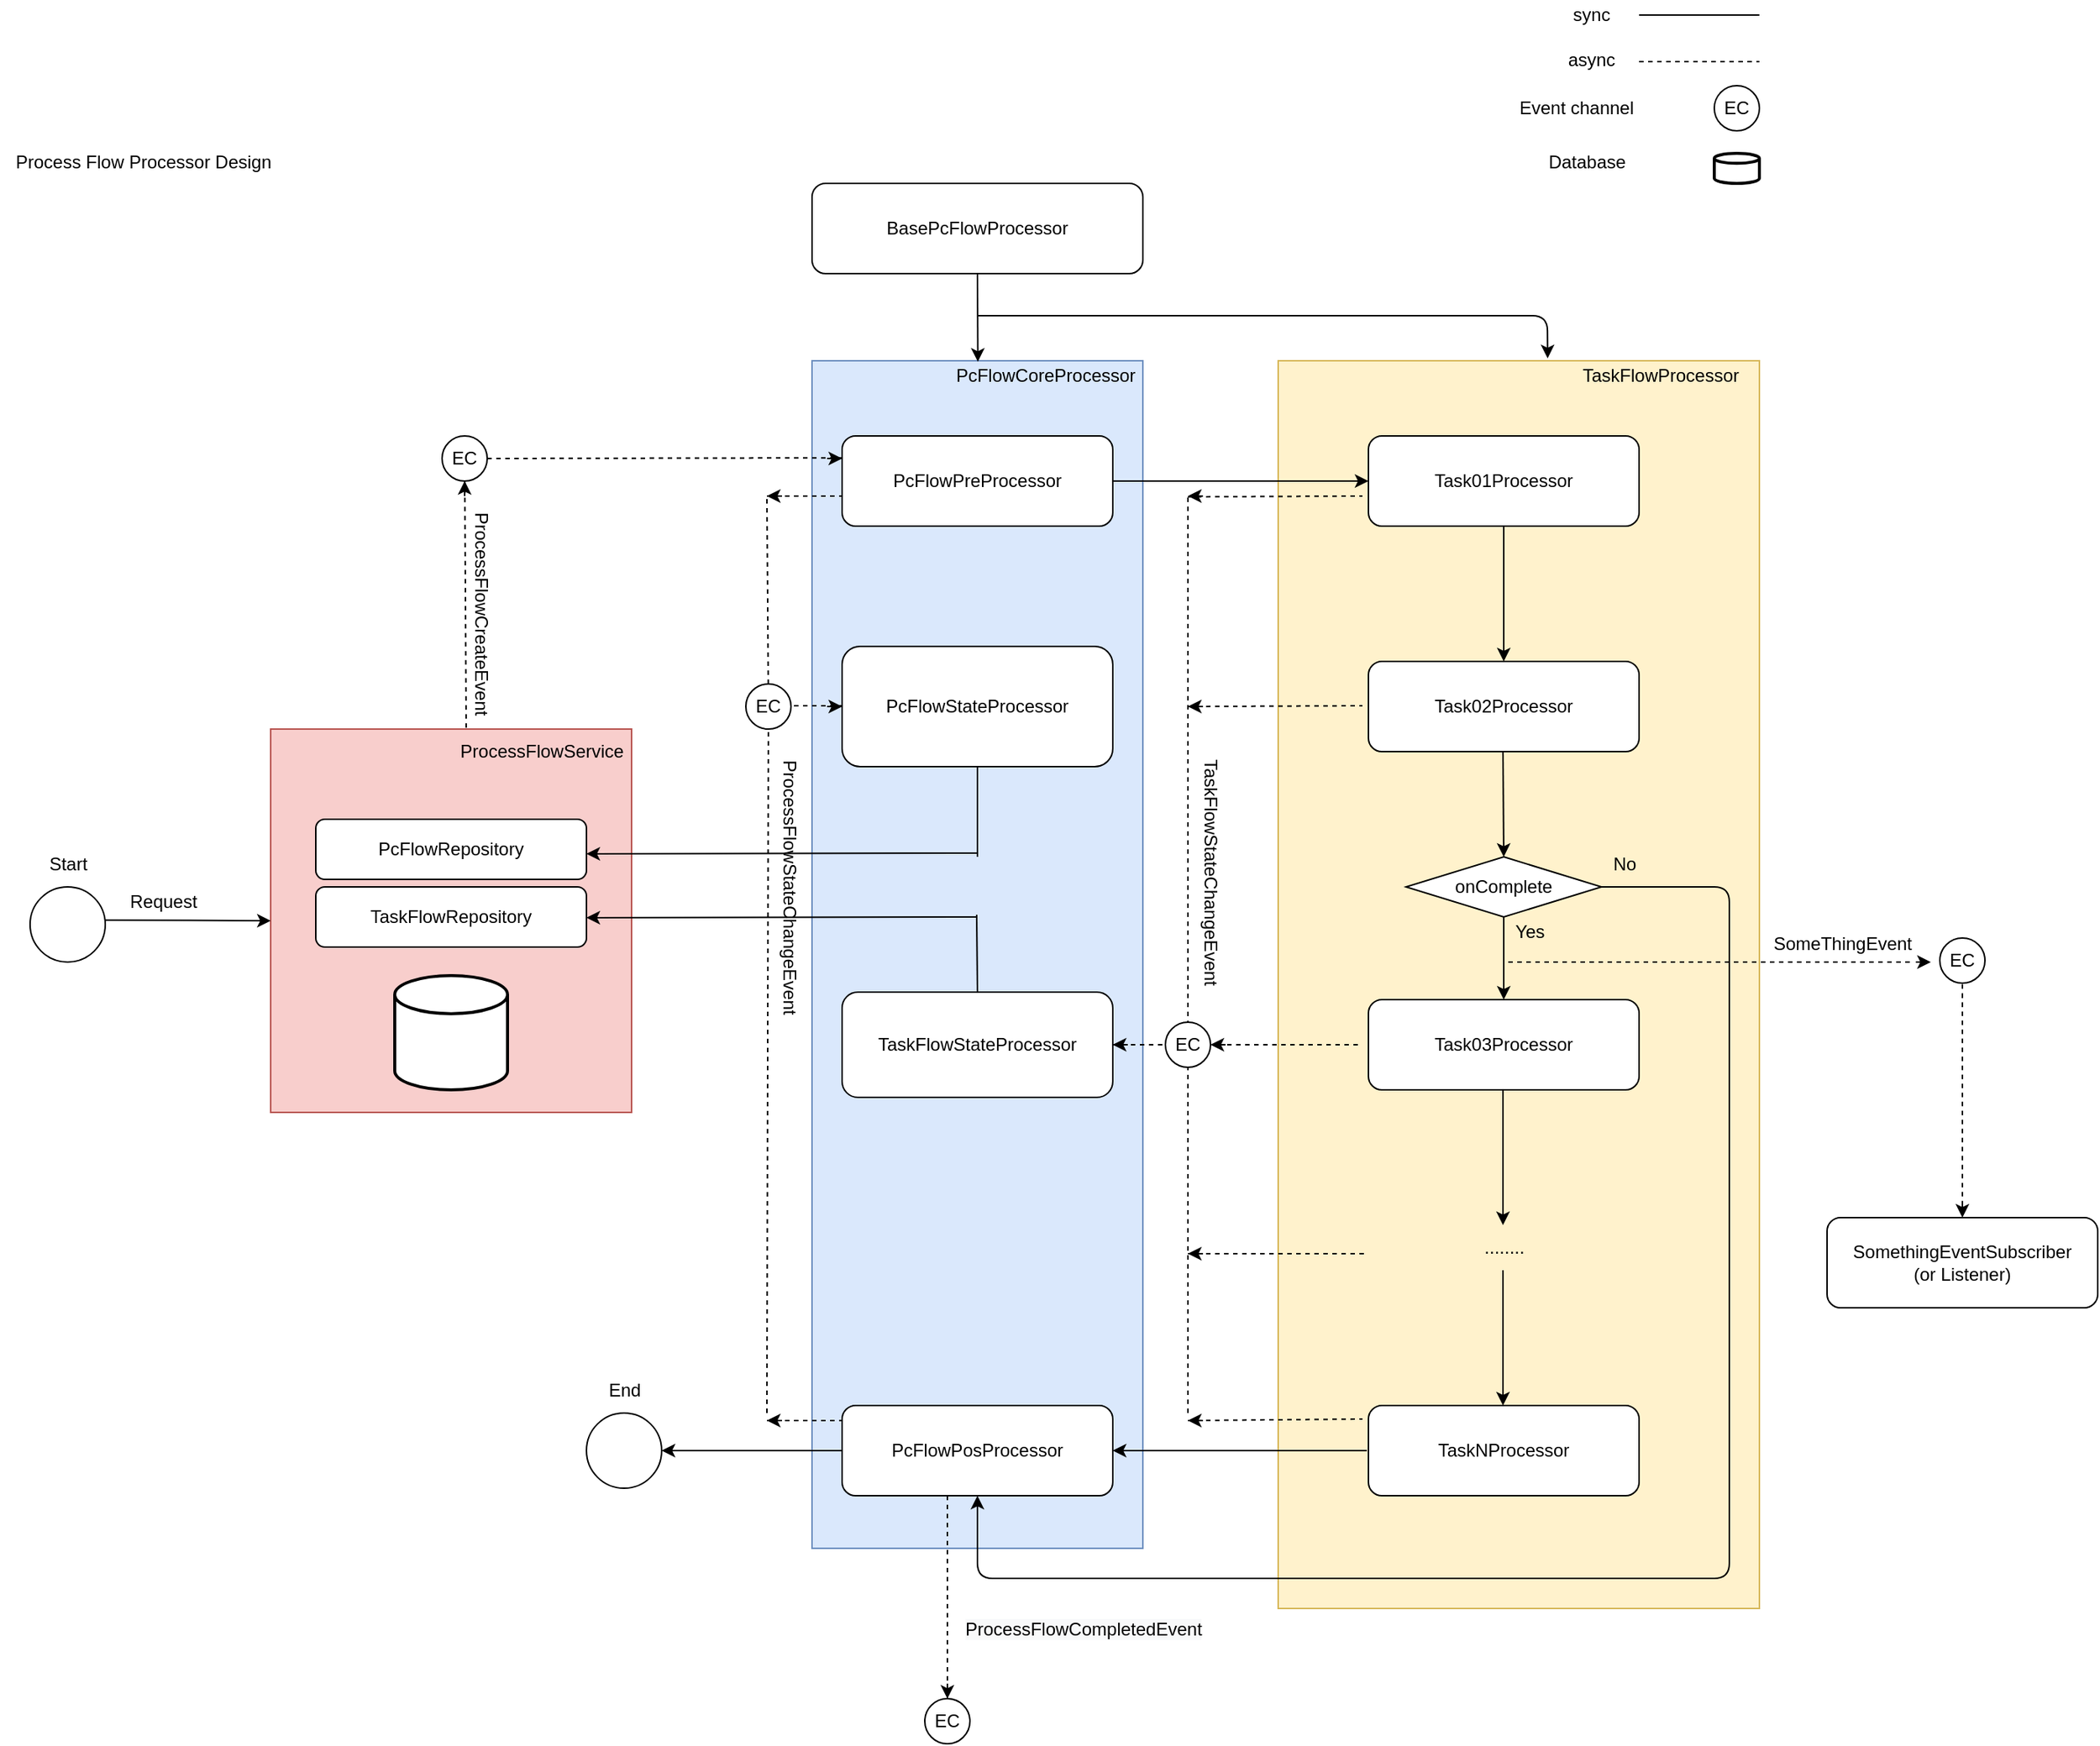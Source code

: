 <mxfile version="13.7.5" type="github">
  <diagram id="C5RBs43oDa-KdzZeNtuy" name="Page-1">
    <mxGraphModel dx="2348" dy="1007" grid="1" gridSize="10" guides="1" tooltips="1" connect="1" arrows="1" fold="1" page="1" pageScale="1" pageWidth="827" pageHeight="1169" math="0" shadow="0">
      <root>
        <mxCell id="WIyWlLk6GJQsqaUBKTNV-0" />
        <mxCell id="WIyWlLk6GJQsqaUBKTNV-1" parent="WIyWlLk6GJQsqaUBKTNV-0" />
        <mxCell id="OThH-fJzGORxEDhMGL2U-115" value="" style="rounded=0;whiteSpace=wrap;html=1;fillColor=#f8cecc;strokeColor=#b85450;" vertex="1" parent="WIyWlLk6GJQsqaUBKTNV-1">
          <mxGeometry x="-450" y="515" width="240" height="255" as="geometry" />
        </mxCell>
        <mxCell id="OThH-fJzGORxEDhMGL2U-93" value="" style="rounded=0;whiteSpace=wrap;html=1;fillColor=#dae8fc;strokeColor=#6c8ebf;" vertex="1" parent="WIyWlLk6GJQsqaUBKTNV-1">
          <mxGeometry x="-90" y="270" width="220" height="790" as="geometry" />
        </mxCell>
        <mxCell id="OThH-fJzGORxEDhMGL2U-91" value="" style="rounded=0;whiteSpace=wrap;html=1;fillColor=#fff2cc;strokeColor=#d6b656;" vertex="1" parent="WIyWlLk6GJQsqaUBKTNV-1">
          <mxGeometry x="220" y="270" width="320" height="830" as="geometry" />
        </mxCell>
        <mxCell id="OThH-fJzGORxEDhMGL2U-29" value="" style="endArrow=none;dashed=1;html=1;" edge="1" parent="WIyWlLk6GJQsqaUBKTNV-1">
          <mxGeometry width="50" height="50" relative="1" as="geometry">
            <mxPoint x="160" y="970" as="sourcePoint" />
            <mxPoint x="160" y="360" as="targetPoint" />
          </mxGeometry>
        </mxCell>
        <mxCell id="OThH-fJzGORxEDhMGL2U-76" value="EC" style="ellipse;whiteSpace=wrap;html=1;aspect=fixed;" vertex="1" parent="WIyWlLk6GJQsqaUBKTNV-1">
          <mxGeometry x="145" y="710" width="30" height="30" as="geometry" />
        </mxCell>
        <mxCell id="OThH-fJzGORxEDhMGL2U-0" value="PcFlowPreProcessor" style="rounded=1;whiteSpace=wrap;html=1;" vertex="1" parent="WIyWlLk6GJQsqaUBKTNV-1">
          <mxGeometry x="-70" y="320" width="180" height="60" as="geometry" />
        </mxCell>
        <mxCell id="OThH-fJzGORxEDhMGL2U-1" value="Task01Processor" style="rounded=1;whiteSpace=wrap;html=1;" vertex="1" parent="WIyWlLk6GJQsqaUBKTNV-1">
          <mxGeometry x="280" y="320" width="180" height="60" as="geometry" />
        </mxCell>
        <mxCell id="OThH-fJzGORxEDhMGL2U-2" value="Task02Processor" style="rounded=1;whiteSpace=wrap;html=1;" vertex="1" parent="WIyWlLk6GJQsqaUBKTNV-1">
          <mxGeometry x="280" y="470" width="180" height="60" as="geometry" />
        </mxCell>
        <mxCell id="OThH-fJzGORxEDhMGL2U-3" value="Task03Processor" style="rounded=1;whiteSpace=wrap;html=1;" vertex="1" parent="WIyWlLk6GJQsqaUBKTNV-1">
          <mxGeometry x="280" y="695" width="180" height="60" as="geometry" />
        </mxCell>
        <mxCell id="OThH-fJzGORxEDhMGL2U-4" value="TaskNProcessor" style="rounded=1;whiteSpace=wrap;html=1;" vertex="1" parent="WIyWlLk6GJQsqaUBKTNV-1">
          <mxGeometry x="280" y="965" width="180" height="60" as="geometry" />
        </mxCell>
        <mxCell id="OThH-fJzGORxEDhMGL2U-5" value="" style="endArrow=classic;html=1;exitX=1;exitY=0.5;exitDx=0;exitDy=0;" edge="1" parent="WIyWlLk6GJQsqaUBKTNV-1" source="OThH-fJzGORxEDhMGL2U-0" target="OThH-fJzGORxEDhMGL2U-1">
          <mxGeometry width="50" height="50" relative="1" as="geometry">
            <mxPoint x="200" y="350" as="sourcePoint" />
            <mxPoint x="250" y="300" as="targetPoint" />
          </mxGeometry>
        </mxCell>
        <mxCell id="OThH-fJzGORxEDhMGL2U-6" value="" style="endArrow=classic;html=1;exitX=0.5;exitY=1;exitDx=0;exitDy=0;" edge="1" parent="WIyWlLk6GJQsqaUBKTNV-1" source="OThH-fJzGORxEDhMGL2U-1" target="OThH-fJzGORxEDhMGL2U-2">
          <mxGeometry width="50" height="50" relative="1" as="geometry">
            <mxPoint x="390" y="560" as="sourcePoint" />
            <mxPoint x="440" y="510" as="targetPoint" />
          </mxGeometry>
        </mxCell>
        <mxCell id="OThH-fJzGORxEDhMGL2U-7" value="" style="endArrow=classic;html=1;exitX=0.5;exitY=1;exitDx=0;exitDy=0;entryX=0.5;entryY=0;entryDx=0;entryDy=0;" edge="1" parent="WIyWlLk6GJQsqaUBKTNV-1" target="OThH-fJzGORxEDhMGL2U-54">
          <mxGeometry width="50" height="50" relative="1" as="geometry">
            <mxPoint x="369.5" y="530" as="sourcePoint" />
            <mxPoint x="370" y="560" as="targetPoint" />
          </mxGeometry>
        </mxCell>
        <mxCell id="OThH-fJzGORxEDhMGL2U-8" value="" style="endArrow=classic;html=1;exitX=0.5;exitY=1;exitDx=0;exitDy=0;" edge="1" parent="WIyWlLk6GJQsqaUBKTNV-1">
          <mxGeometry width="50" height="50" relative="1" as="geometry">
            <mxPoint x="369.5" y="755" as="sourcePoint" />
            <mxPoint x="369.5" y="845" as="targetPoint" />
          </mxGeometry>
        </mxCell>
        <mxCell id="OThH-fJzGORxEDhMGL2U-9" value="........" style="text;html=1;align=center;verticalAlign=middle;resizable=0;points=[];autosize=1;" vertex="1" parent="WIyWlLk6GJQsqaUBKTNV-1">
          <mxGeometry x="350" y="850" width="40" height="20" as="geometry" />
        </mxCell>
        <mxCell id="OThH-fJzGORxEDhMGL2U-10" value="" style="endArrow=classic;html=1;exitX=0.5;exitY=1;exitDx=0;exitDy=0;" edge="1" parent="WIyWlLk6GJQsqaUBKTNV-1">
          <mxGeometry width="50" height="50" relative="1" as="geometry">
            <mxPoint x="369.5" y="875" as="sourcePoint" />
            <mxPoint x="369.5" y="965" as="targetPoint" />
          </mxGeometry>
        </mxCell>
        <mxCell id="OThH-fJzGORxEDhMGL2U-11" value="PcFlowPosProcessor" style="rounded=1;whiteSpace=wrap;html=1;" vertex="1" parent="WIyWlLk6GJQsqaUBKTNV-1">
          <mxGeometry x="-70" y="965" width="180" height="60" as="geometry" />
        </mxCell>
        <mxCell id="OThH-fJzGORxEDhMGL2U-12" value="" style="endArrow=classic;html=1;exitX=0.5;exitY=1;exitDx=0;exitDy=0;entryX=1;entryY=0.5;entryDx=0;entryDy=0;" edge="1" parent="WIyWlLk6GJQsqaUBKTNV-1" target="OThH-fJzGORxEDhMGL2U-11">
          <mxGeometry width="50" height="50" relative="1" as="geometry">
            <mxPoint x="279" y="995" as="sourcePoint" />
            <mxPoint x="279" y="1085" as="targetPoint" />
          </mxGeometry>
        </mxCell>
        <mxCell id="OThH-fJzGORxEDhMGL2U-13" value="" style="ellipse;whiteSpace=wrap;html=1;aspect=fixed;" vertex="1" parent="WIyWlLk6GJQsqaUBKTNV-1">
          <mxGeometry x="-610" y="620" width="50" height="50" as="geometry" />
        </mxCell>
        <mxCell id="OThH-fJzGORxEDhMGL2U-14" value="" style="ellipse;whiteSpace=wrap;html=1;aspect=fixed;" vertex="1" parent="WIyWlLk6GJQsqaUBKTNV-1">
          <mxGeometry x="-240" y="970" width="50" height="50" as="geometry" />
        </mxCell>
        <mxCell id="OThH-fJzGORxEDhMGL2U-15" value="" style="endArrow=classic;html=1;entryX=0;entryY=0.5;entryDx=0;entryDy=0;" edge="1" parent="WIyWlLk6GJQsqaUBKTNV-1" target="OThH-fJzGORxEDhMGL2U-115">
          <mxGeometry width="50" height="50" relative="1" as="geometry">
            <mxPoint x="-560" y="642.08" as="sourcePoint" />
            <mxPoint x="-470" y="642.08" as="targetPoint" />
          </mxGeometry>
        </mxCell>
        <mxCell id="OThH-fJzGORxEDhMGL2U-16" value="" style="endArrow=classic;html=1;entryX=1;entryY=0.5;entryDx=0;entryDy=0;exitX=0;exitY=0.5;exitDx=0;exitDy=0;" edge="1" parent="WIyWlLk6GJQsqaUBKTNV-1" source="OThH-fJzGORxEDhMGL2U-11" target="OThH-fJzGORxEDhMGL2U-14">
          <mxGeometry width="50" height="50" relative="1" as="geometry">
            <mxPoint x="-80" y="995" as="sourcePoint" />
            <mxPoint x="-10" y="945" as="targetPoint" />
          </mxGeometry>
        </mxCell>
        <mxCell id="OThH-fJzGORxEDhMGL2U-17" value="Start" style="text;html=1;align=center;verticalAlign=middle;resizable=0;points=[];autosize=1;" vertex="1" parent="WIyWlLk6GJQsqaUBKTNV-1">
          <mxGeometry x="-605" y="595" width="40" height="20" as="geometry" />
        </mxCell>
        <mxCell id="OThH-fJzGORxEDhMGL2U-18" value="End" style="text;html=1;align=center;verticalAlign=middle;resizable=0;points=[];autosize=1;" vertex="1" parent="WIyWlLk6GJQsqaUBKTNV-1">
          <mxGeometry x="-235" y="945" width="40" height="20" as="geometry" />
        </mxCell>
        <mxCell id="OThH-fJzGORxEDhMGL2U-19" value="PcFlowStateProcessor" style="rounded=1;whiteSpace=wrap;html=1;" vertex="1" parent="WIyWlLk6GJQsqaUBKTNV-1">
          <mxGeometry x="-70" y="460" width="180" height="80" as="geometry" />
        </mxCell>
        <mxCell id="OThH-fJzGORxEDhMGL2U-20" value="TaskFlowStateProcessor" style="rounded=1;whiteSpace=wrap;html=1;" vertex="1" parent="WIyWlLk6GJQsqaUBKTNV-1">
          <mxGeometry x="-70" y="690" width="180" height="70" as="geometry" />
        </mxCell>
        <mxCell id="OThH-fJzGORxEDhMGL2U-25" value="" style="endArrow=none;dashed=1;html=1;" edge="1" parent="WIyWlLk6GJQsqaUBKTNV-1" source="OThH-fJzGORxEDhMGL2U-79">
          <mxGeometry width="50" height="50" relative="1" as="geometry">
            <mxPoint x="-120" y="970" as="sourcePoint" />
            <mxPoint x="-120" y="360" as="targetPoint" />
          </mxGeometry>
        </mxCell>
        <mxCell id="OThH-fJzGORxEDhMGL2U-26" value="" style="endArrow=none;dashed=1;html=1;" edge="1" parent="WIyWlLk6GJQsqaUBKTNV-1">
          <mxGeometry width="50" height="50" relative="1" as="geometry">
            <mxPoint x="-120" y="360" as="sourcePoint" />
            <mxPoint x="-70" y="360" as="targetPoint" />
          </mxGeometry>
        </mxCell>
        <mxCell id="OThH-fJzGORxEDhMGL2U-27" value="" style="endArrow=none;dashed=1;html=1;" edge="1" parent="WIyWlLk6GJQsqaUBKTNV-1">
          <mxGeometry width="50" height="50" relative="1" as="geometry">
            <mxPoint x="-120" y="975" as="sourcePoint" />
            <mxPoint x="-70" y="975" as="targetPoint" />
          </mxGeometry>
        </mxCell>
        <mxCell id="OThH-fJzGORxEDhMGL2U-28" value="" style="endArrow=none;dashed=1;html=1;" edge="1" parent="WIyWlLk6GJQsqaUBKTNV-1">
          <mxGeometry width="50" height="50" relative="1" as="geometry">
            <mxPoint x="-120" y="499.5" as="sourcePoint" />
            <mxPoint x="-70" y="499.5" as="targetPoint" />
          </mxGeometry>
        </mxCell>
        <mxCell id="OThH-fJzGORxEDhMGL2U-30" value="" style="endArrow=none;dashed=1;html=1;entryX=-0.022;entryY=0.15;entryDx=0;entryDy=0;entryPerimeter=0;" edge="1" parent="WIyWlLk6GJQsqaUBKTNV-1" target="OThH-fJzGORxEDhMGL2U-4">
          <mxGeometry width="50" height="50" relative="1" as="geometry">
            <mxPoint x="160" y="975" as="sourcePoint" />
            <mxPoint x="210" y="975" as="targetPoint" />
          </mxGeometry>
        </mxCell>
        <mxCell id="OThH-fJzGORxEDhMGL2U-31" value="" style="endArrow=none;dashed=1;html=1;" edge="1" parent="WIyWlLk6GJQsqaUBKTNV-1">
          <mxGeometry width="50" height="50" relative="1" as="geometry">
            <mxPoint x="180" y="725" as="sourcePoint" />
            <mxPoint x="276" y="725" as="targetPoint" />
          </mxGeometry>
        </mxCell>
        <mxCell id="OThH-fJzGORxEDhMGL2U-32" value="" style="endArrow=none;dashed=1;html=1;" edge="1" parent="WIyWlLk6GJQsqaUBKTNV-1">
          <mxGeometry width="50" height="50" relative="1" as="geometry">
            <mxPoint x="160" y="360.5" as="sourcePoint" />
            <mxPoint x="276" y="360" as="targetPoint" />
          </mxGeometry>
        </mxCell>
        <mxCell id="OThH-fJzGORxEDhMGL2U-33" value="" style="endArrow=none;dashed=1;html=1;" edge="1" parent="WIyWlLk6GJQsqaUBKTNV-1">
          <mxGeometry width="50" height="50" relative="1" as="geometry">
            <mxPoint x="160" y="500" as="sourcePoint" />
            <mxPoint x="276" y="499.5" as="targetPoint" />
          </mxGeometry>
        </mxCell>
        <mxCell id="OThH-fJzGORxEDhMGL2U-34" value="" style="endArrow=classic;html=1;entryX=1;entryY=0.5;entryDx=0;entryDy=0;" edge="1" parent="WIyWlLk6GJQsqaUBKTNV-1" target="OThH-fJzGORxEDhMGL2U-20">
          <mxGeometry width="50" height="50" relative="1" as="geometry">
            <mxPoint x="120" y="725" as="sourcePoint" />
            <mxPoint x="120" y="745" as="targetPoint" />
          </mxGeometry>
        </mxCell>
        <mxCell id="OThH-fJzGORxEDhMGL2U-35" value="" style="endArrow=classic;html=1;" edge="1" parent="WIyWlLk6GJQsqaUBKTNV-1">
          <mxGeometry width="50" height="50" relative="1" as="geometry">
            <mxPoint x="170" y="500" as="sourcePoint" />
            <mxPoint x="160" y="500" as="targetPoint" />
          </mxGeometry>
        </mxCell>
        <mxCell id="OThH-fJzGORxEDhMGL2U-36" value="" style="endArrow=classic;html=1;" edge="1" parent="WIyWlLk6GJQsqaUBKTNV-1">
          <mxGeometry width="50" height="50" relative="1" as="geometry">
            <mxPoint x="170" y="360" as="sourcePoint" />
            <mxPoint x="160" y="360" as="targetPoint" />
          </mxGeometry>
        </mxCell>
        <mxCell id="OThH-fJzGORxEDhMGL2U-38" value="" style="endArrow=classic;html=1;" edge="1" parent="WIyWlLk6GJQsqaUBKTNV-1">
          <mxGeometry width="50" height="50" relative="1" as="geometry">
            <mxPoint x="170" y="975" as="sourcePoint" />
            <mxPoint x="160" y="975" as="targetPoint" />
          </mxGeometry>
        </mxCell>
        <mxCell id="OThH-fJzGORxEDhMGL2U-39" value="" style="endArrow=classic;html=1;" edge="1" parent="WIyWlLk6GJQsqaUBKTNV-1">
          <mxGeometry width="50" height="50" relative="1" as="geometry">
            <mxPoint x="185" y="725" as="sourcePoint" />
            <mxPoint x="175" y="725" as="targetPoint" />
          </mxGeometry>
        </mxCell>
        <mxCell id="OThH-fJzGORxEDhMGL2U-40" value="" style="endArrow=classic;html=1;entryX=0;entryY=0.5;entryDx=0;entryDy=0;" edge="1" parent="WIyWlLk6GJQsqaUBKTNV-1" target="OThH-fJzGORxEDhMGL2U-19">
          <mxGeometry width="50" height="50" relative="1" as="geometry">
            <mxPoint x="-80" y="500" as="sourcePoint" />
            <mxPoint x="170" y="510" as="targetPoint" />
          </mxGeometry>
        </mxCell>
        <mxCell id="OThH-fJzGORxEDhMGL2U-41" value="" style="endArrow=classic;html=1;" edge="1" parent="WIyWlLk6GJQsqaUBKTNV-1">
          <mxGeometry width="50" height="50" relative="1" as="geometry">
            <mxPoint x="-110" y="975" as="sourcePoint" />
            <mxPoint x="-120" y="975" as="targetPoint" />
          </mxGeometry>
        </mxCell>
        <mxCell id="OThH-fJzGORxEDhMGL2U-42" value="" style="endArrow=classic;html=1;" edge="1" parent="WIyWlLk6GJQsqaUBKTNV-1">
          <mxGeometry width="50" height="50" relative="1" as="geometry">
            <mxPoint x="-110" y="360" as="sourcePoint" />
            <mxPoint x="-120" y="360" as="targetPoint" />
          </mxGeometry>
        </mxCell>
        <mxCell id="OThH-fJzGORxEDhMGL2U-43" value="" style="endArrow=none;dashed=1;html=1;exitX=1;exitY=0.5;exitDx=0;exitDy=0;" edge="1" parent="WIyWlLk6GJQsqaUBKTNV-1">
          <mxGeometry width="50" height="50" relative="1" as="geometry">
            <mxPoint x="160" y="864" as="sourcePoint" />
            <mxPoint x="280" y="864" as="targetPoint" />
          </mxGeometry>
        </mxCell>
        <mxCell id="OThH-fJzGORxEDhMGL2U-44" value="" style="endArrow=classic;html=1;" edge="1" parent="WIyWlLk6GJQsqaUBKTNV-1">
          <mxGeometry width="50" height="50" relative="1" as="geometry">
            <mxPoint x="170" y="864" as="sourcePoint" />
            <mxPoint x="160" y="864" as="targetPoint" />
          </mxGeometry>
        </mxCell>
        <mxCell id="OThH-fJzGORxEDhMGL2U-46" value="" style="endArrow=none;dashed=1;html=1;" edge="1" parent="WIyWlLk6GJQsqaUBKTNV-1">
          <mxGeometry width="50" height="50" relative="1" as="geometry">
            <mxPoint x="460" y="71" as="sourcePoint" />
            <mxPoint x="540" y="71" as="targetPoint" />
          </mxGeometry>
        </mxCell>
        <mxCell id="OThH-fJzGORxEDhMGL2U-47" value="async" style="text;html=1;align=center;verticalAlign=middle;resizable=0;points=[];autosize=1;" vertex="1" parent="WIyWlLk6GJQsqaUBKTNV-1">
          <mxGeometry x="403" y="60" width="50" height="20" as="geometry" />
        </mxCell>
        <mxCell id="OThH-fJzGORxEDhMGL2U-50" value="" style="endArrow=none;html=1;" edge="1" parent="WIyWlLk6GJQsqaUBKTNV-1">
          <mxGeometry width="50" height="50" relative="1" as="geometry">
            <mxPoint x="460" y="40" as="sourcePoint" />
            <mxPoint x="540" y="40" as="targetPoint" />
          </mxGeometry>
        </mxCell>
        <mxCell id="OThH-fJzGORxEDhMGL2U-51" value="sync" style="text;html=1;align=center;verticalAlign=middle;resizable=0;points=[];autosize=1;" vertex="1" parent="WIyWlLk6GJQsqaUBKTNV-1">
          <mxGeometry x="408" y="30" width="40" height="20" as="geometry" />
        </mxCell>
        <mxCell id="OThH-fJzGORxEDhMGL2U-54" value="onComplete" style="rhombus;whiteSpace=wrap;html=1;" vertex="1" parent="WIyWlLk6GJQsqaUBKTNV-1">
          <mxGeometry x="305" y="600" width="130" height="40" as="geometry" />
        </mxCell>
        <mxCell id="OThH-fJzGORxEDhMGL2U-56" value="" style="endArrow=classic;html=1;exitX=0.5;exitY=1;exitDx=0;exitDy=0;entryX=0.5;entryY=0;entryDx=0;entryDy=0;" edge="1" parent="WIyWlLk6GJQsqaUBKTNV-1" source="OThH-fJzGORxEDhMGL2U-54" target="OThH-fJzGORxEDhMGL2U-3">
          <mxGeometry width="50" height="50" relative="1" as="geometry">
            <mxPoint x="379.5" y="540" as="sourcePoint" />
            <mxPoint x="380" y="570" as="targetPoint" />
          </mxGeometry>
        </mxCell>
        <mxCell id="OThH-fJzGORxEDhMGL2U-57" value="Yes" style="text;html=1;align=center;verticalAlign=middle;resizable=0;points=[];autosize=1;" vertex="1" parent="WIyWlLk6GJQsqaUBKTNV-1">
          <mxGeometry x="367" y="640" width="40" height="20" as="geometry" />
        </mxCell>
        <mxCell id="OThH-fJzGORxEDhMGL2U-58" value="" style="endArrow=classic;html=1;exitX=0.5;exitY=1;exitDx=0;exitDy=0;entryX=0.5;entryY=1;entryDx=0;entryDy=0;" edge="1" parent="WIyWlLk6GJQsqaUBKTNV-1" target="OThH-fJzGORxEDhMGL2U-11">
          <mxGeometry width="50" height="50" relative="1" as="geometry">
            <mxPoint x="435" y="620" as="sourcePoint" />
            <mxPoint x="20" y="1080" as="targetPoint" />
            <Array as="points">
              <mxPoint x="520" y="620" />
              <mxPoint x="520" y="1080" />
              <mxPoint x="20" y="1080" />
            </Array>
          </mxGeometry>
        </mxCell>
        <mxCell id="OThH-fJzGORxEDhMGL2U-59" value="No" style="text;html=1;align=center;verticalAlign=middle;resizable=0;points=[];autosize=1;" vertex="1" parent="WIyWlLk6GJQsqaUBKTNV-1">
          <mxGeometry x="435" y="595" width="30" height="20" as="geometry" />
        </mxCell>
        <mxCell id="OThH-fJzGORxEDhMGL2U-60" value="TaskFlowStateChangeEvent" style="text;html=1;align=center;verticalAlign=middle;resizable=0;points=[];autosize=1;rotation=90;" vertex="1" parent="WIyWlLk6GJQsqaUBKTNV-1">
          <mxGeometry x="90" y="600" width="170" height="20" as="geometry" />
        </mxCell>
        <mxCell id="OThH-fJzGORxEDhMGL2U-61" value="ProcessFlowStateChangeEvent" style="text;html=1;align=center;verticalAlign=middle;resizable=0;points=[];autosize=1;rotation=90;" vertex="1" parent="WIyWlLk6GJQsqaUBKTNV-1">
          <mxGeometry x="-195" y="610" width="180" height="20" as="geometry" />
        </mxCell>
        <mxCell id="OThH-fJzGORxEDhMGL2U-62" value="" style="endArrow=none;dashed=1;html=1;" edge="1" parent="WIyWlLk6GJQsqaUBKTNV-1">
          <mxGeometry width="50" height="50" relative="1" as="geometry">
            <mxPoint x="640" y="670" as="sourcePoint" />
            <mxPoint x="370" y="670" as="targetPoint" />
          </mxGeometry>
        </mxCell>
        <mxCell id="OThH-fJzGORxEDhMGL2U-64" value="" style="endArrow=classic;html=1;" edge="1" parent="WIyWlLk6GJQsqaUBKTNV-1">
          <mxGeometry width="50" height="50" relative="1" as="geometry">
            <mxPoint x="644" y="670" as="sourcePoint" />
            <mxPoint x="654" y="670" as="targetPoint" />
          </mxGeometry>
        </mxCell>
        <mxCell id="OThH-fJzGORxEDhMGL2U-66" value="SomethingEventSubscriber&lt;br&gt;(or Listener)" style="rounded=1;whiteSpace=wrap;html=1;" vertex="1" parent="WIyWlLk6GJQsqaUBKTNV-1">
          <mxGeometry x="585" y="840" width="180" height="60" as="geometry" />
        </mxCell>
        <mxCell id="OThH-fJzGORxEDhMGL2U-67" value="" style="endArrow=none;dashed=1;html=1;entryX=0.5;entryY=0;entryDx=0;entryDy=0;" edge="1" parent="WIyWlLk6GJQsqaUBKTNV-1" target="OThH-fJzGORxEDhMGL2U-66">
          <mxGeometry width="50" height="50" relative="1" as="geometry">
            <mxPoint x="675" y="700" as="sourcePoint" />
            <mxPoint x="685" y="830" as="targetPoint" />
            <Array as="points">
              <mxPoint x="675" y="680" />
              <mxPoint x="675" y="690" />
            </Array>
          </mxGeometry>
        </mxCell>
        <mxCell id="OThH-fJzGORxEDhMGL2U-68" value="SomeThingEvent" style="text;html=1;align=center;verticalAlign=middle;resizable=0;points=[];autosize=1;" vertex="1" parent="WIyWlLk6GJQsqaUBKTNV-1">
          <mxGeometry x="540" y="648" width="110" height="20" as="geometry" />
        </mxCell>
        <mxCell id="OThH-fJzGORxEDhMGL2U-71" value="" style="endArrow=none;dashed=1;html=1;exitX=1;exitY=0.5;exitDx=0;exitDy=0;" edge="1" parent="WIyWlLk6GJQsqaUBKTNV-1">
          <mxGeometry width="50" height="50" relative="1" as="geometry">
            <mxPoint y="1025" as="sourcePoint" />
            <mxPoint y="1160" as="targetPoint" />
          </mxGeometry>
        </mxCell>
        <mxCell id="OThH-fJzGORxEDhMGL2U-75" value="" style="endArrow=classic;html=1;entryX=0.419;entryY=0.017;entryDx=0;entryDy=0;entryPerimeter=0;" edge="1" parent="WIyWlLk6GJQsqaUBKTNV-1">
          <mxGeometry width="50" height="50" relative="1" as="geometry">
            <mxPoint y="1150" as="sourcePoint" />
            <mxPoint x="0.015" y="1160.02" as="targetPoint" />
          </mxGeometry>
        </mxCell>
        <mxCell id="OThH-fJzGORxEDhMGL2U-77" value="" style="endArrow=none;dashed=1;html=1;exitX=1;exitY=0.5;exitDx=0;exitDy=0;" edge="1" parent="WIyWlLk6GJQsqaUBKTNV-1" source="OThH-fJzGORxEDhMGL2U-20" target="OThH-fJzGORxEDhMGL2U-76">
          <mxGeometry width="50" height="50" relative="1" as="geometry">
            <mxPoint x="110" y="725" as="sourcePoint" />
            <mxPoint x="276" y="725" as="targetPoint" />
          </mxGeometry>
        </mxCell>
        <mxCell id="OThH-fJzGORxEDhMGL2U-79" value="EC" style="ellipse;whiteSpace=wrap;html=1;aspect=fixed;" vertex="1" parent="WIyWlLk6GJQsqaUBKTNV-1">
          <mxGeometry x="-134" y="485" width="30" height="30" as="geometry" />
        </mxCell>
        <mxCell id="OThH-fJzGORxEDhMGL2U-81" value="" style="endArrow=none;dashed=1;html=1;" edge="1" parent="WIyWlLk6GJQsqaUBKTNV-1" target="OThH-fJzGORxEDhMGL2U-79">
          <mxGeometry width="50" height="50" relative="1" as="geometry">
            <mxPoint x="-120" y="970" as="sourcePoint" />
            <mxPoint x="-120" y="360" as="targetPoint" />
          </mxGeometry>
        </mxCell>
        <mxCell id="OThH-fJzGORxEDhMGL2U-82" value="EC" style="ellipse;whiteSpace=wrap;html=1;aspect=fixed;" vertex="1" parent="WIyWlLk6GJQsqaUBKTNV-1">
          <mxGeometry x="510" y="87" width="30" height="30" as="geometry" />
        </mxCell>
        <mxCell id="OThH-fJzGORxEDhMGL2U-83" value="Event channel" style="text;html=1;align=center;verticalAlign=middle;resizable=0;points=[];autosize=1;" vertex="1" parent="WIyWlLk6GJQsqaUBKTNV-1">
          <mxGeometry x="373" y="92" width="90" height="20" as="geometry" />
        </mxCell>
        <mxCell id="OThH-fJzGORxEDhMGL2U-84" value="EC" style="ellipse;whiteSpace=wrap;html=1;aspect=fixed;" vertex="1" parent="WIyWlLk6GJQsqaUBKTNV-1">
          <mxGeometry x="660" y="654" width="30" height="30" as="geometry" />
        </mxCell>
        <mxCell id="OThH-fJzGORxEDhMGL2U-87" value="" style="endArrow=classic;html=1;entryX=0.5;entryY=0;entryDx=0;entryDy=0;" edge="1" parent="WIyWlLk6GJQsqaUBKTNV-1" target="OThH-fJzGORxEDhMGL2U-66">
          <mxGeometry width="50" height="50" relative="1" as="geometry">
            <mxPoint x="675" y="830" as="sourcePoint" />
            <mxPoint x="394.5" y="855" as="targetPoint" />
          </mxGeometry>
        </mxCell>
        <mxCell id="OThH-fJzGORxEDhMGL2U-88" value="EC" style="ellipse;whiteSpace=wrap;html=1;aspect=fixed;" vertex="1" parent="WIyWlLk6GJQsqaUBKTNV-1">
          <mxGeometry x="-15" y="1160" width="30" height="30" as="geometry" />
        </mxCell>
        <mxCell id="OThH-fJzGORxEDhMGL2U-89" value="&lt;span style=&quot;color: rgb(0, 0, 0); font-family: helvetica; font-size: 12px; font-style: normal; font-weight: 400; letter-spacing: normal; text-align: center; text-indent: 0px; text-transform: none; word-spacing: 0px; background-color: rgb(248, 249, 250); display: inline; float: none;&quot;&gt;ProcessFlowCompletedEvent&lt;/span&gt;" style="text;whiteSpace=wrap;html=1;" vertex="1" parent="WIyWlLk6GJQsqaUBKTNV-1">
          <mxGeometry x="10" y="1100" width="180" height="30" as="geometry" />
        </mxCell>
        <mxCell id="OThH-fJzGORxEDhMGL2U-92" value="TaskFlowProcessor" style="text;html=1;align=center;verticalAlign=middle;resizable=0;points=[];autosize=1;" vertex="1" parent="WIyWlLk6GJQsqaUBKTNV-1">
          <mxGeometry x="414" y="270" width="120" height="20" as="geometry" />
        </mxCell>
        <mxCell id="OThH-fJzGORxEDhMGL2U-94" value="Process Flow Processor Design" style="text;html=1;align=center;verticalAlign=middle;resizable=0;points=[];autosize=1;" vertex="1" parent="WIyWlLk6GJQsqaUBKTNV-1">
          <mxGeometry x="-630" y="128" width="190" height="20" as="geometry" />
        </mxCell>
        <mxCell id="OThH-fJzGORxEDhMGL2U-95" value="PcFlowCoreProcessor" style="text;html=1;align=center;verticalAlign=middle;resizable=0;points=[];autosize=1;" vertex="1" parent="WIyWlLk6GJQsqaUBKTNV-1">
          <mxGeometry y="270" width="130" height="20" as="geometry" />
        </mxCell>
        <mxCell id="OThH-fJzGORxEDhMGL2U-96" value="" style="strokeWidth=2;html=1;shape=mxgraph.flowchart.database;whiteSpace=wrap;" vertex="1" parent="WIyWlLk6GJQsqaUBKTNV-1">
          <mxGeometry x="510" y="132" width="30" height="20" as="geometry" />
        </mxCell>
        <mxCell id="OThH-fJzGORxEDhMGL2U-97" value="Database" style="text;html=1;align=center;verticalAlign=middle;resizable=0;points=[];autosize=1;" vertex="1" parent="WIyWlLk6GJQsqaUBKTNV-1">
          <mxGeometry x="390" y="128" width="70" height="20" as="geometry" />
        </mxCell>
        <mxCell id="OThH-fJzGORxEDhMGL2U-105" value="PcFlowRepository" style="rounded=1;whiteSpace=wrap;html=1;" vertex="1" parent="WIyWlLk6GJQsqaUBKTNV-1">
          <mxGeometry x="-420" y="575" width="180" height="40" as="geometry" />
        </mxCell>
        <mxCell id="OThH-fJzGORxEDhMGL2U-106" value="TaskFlowRepository" style="rounded=1;whiteSpace=wrap;html=1;" vertex="1" parent="WIyWlLk6GJQsqaUBKTNV-1">
          <mxGeometry x="-420" y="620" width="180" height="40" as="geometry" />
        </mxCell>
        <mxCell id="OThH-fJzGORxEDhMGL2U-107" value="" style="strokeWidth=2;html=1;shape=mxgraph.flowchart.database;whiteSpace=wrap;" vertex="1" parent="WIyWlLk6GJQsqaUBKTNV-1">
          <mxGeometry x="-367.5" y="679" width="75" height="76" as="geometry" />
        </mxCell>
        <mxCell id="OThH-fJzGORxEDhMGL2U-112" value="" style="endArrow=classic;html=1;" edge="1" parent="WIyWlLk6GJQsqaUBKTNV-1">
          <mxGeometry width="50" height="50" relative="1" as="geometry">
            <mxPoint x="20" y="597.5" as="sourcePoint" />
            <mxPoint x="-240" y="598" as="targetPoint" />
          </mxGeometry>
        </mxCell>
        <mxCell id="OThH-fJzGORxEDhMGL2U-113" value="" style="endArrow=none;html=1;entryX=0.5;entryY=1;entryDx=0;entryDy=0;" edge="1" parent="WIyWlLk6GJQsqaUBKTNV-1" target="OThH-fJzGORxEDhMGL2U-19">
          <mxGeometry width="50" height="50" relative="1" as="geometry">
            <mxPoint x="20" y="600" as="sourcePoint" />
            <mxPoint x="19.5" y="539" as="targetPoint" />
          </mxGeometry>
        </mxCell>
        <mxCell id="OThH-fJzGORxEDhMGL2U-116" value="ProcessFlowService" style="text;html=1;align=center;verticalAlign=middle;resizable=0;points=[];autosize=1;" vertex="1" parent="WIyWlLk6GJQsqaUBKTNV-1">
          <mxGeometry x="-330" y="520" width="120" height="20" as="geometry" />
        </mxCell>
        <mxCell id="OThH-fJzGORxEDhMGL2U-117" value="" style="endArrow=classic;html=1;" edge="1" parent="WIyWlLk6GJQsqaUBKTNV-1">
          <mxGeometry width="50" height="50" relative="1" as="geometry">
            <mxPoint x="20" y="640" as="sourcePoint" />
            <mxPoint x="-240" y="640.5" as="targetPoint" />
          </mxGeometry>
        </mxCell>
        <mxCell id="OThH-fJzGORxEDhMGL2U-118" value="" style="endArrow=none;html=1;entryX=0.5;entryY=1;entryDx=0;entryDy=0;" edge="1" parent="WIyWlLk6GJQsqaUBKTNV-1">
          <mxGeometry width="50" height="50" relative="1" as="geometry">
            <mxPoint x="20" y="690" as="sourcePoint" />
            <mxPoint x="19.5" y="638.5" as="targetPoint" />
          </mxGeometry>
        </mxCell>
        <mxCell id="OThH-fJzGORxEDhMGL2U-119" value="Request&amp;nbsp;" style="text;html=1;align=center;verticalAlign=middle;resizable=0;points=[];autosize=1;" vertex="1" parent="WIyWlLk6GJQsqaUBKTNV-1">
          <mxGeometry x="-550" y="620" width="60" height="20" as="geometry" />
        </mxCell>
        <mxCell id="OThH-fJzGORxEDhMGL2U-120" value="EC" style="ellipse;whiteSpace=wrap;html=1;aspect=fixed;" vertex="1" parent="WIyWlLk6GJQsqaUBKTNV-1">
          <mxGeometry x="-336" y="320" width="30" height="30" as="geometry" />
        </mxCell>
        <mxCell id="OThH-fJzGORxEDhMGL2U-121" value="" style="endArrow=none;dashed=1;html=1;" edge="1" parent="WIyWlLk6GJQsqaUBKTNV-1" target="OThH-fJzGORxEDhMGL2U-120">
          <mxGeometry width="50" height="50" relative="1" as="geometry">
            <mxPoint x="-320" y="514.17" as="sourcePoint" />
            <mxPoint x="-330" y="390" as="targetPoint" />
          </mxGeometry>
        </mxCell>
        <mxCell id="OThH-fJzGORxEDhMGL2U-122" value="" style="endArrow=classic;html=1;entryX=0.5;entryY=1;entryDx=0;entryDy=0;" edge="1" parent="WIyWlLk6GJQsqaUBKTNV-1" target="OThH-fJzGORxEDhMGL2U-120">
          <mxGeometry width="50" height="50" relative="1" as="geometry">
            <mxPoint x="-321" y="360" as="sourcePoint" />
            <mxPoint x="-110" y="370" as="targetPoint" />
          </mxGeometry>
        </mxCell>
        <mxCell id="OThH-fJzGORxEDhMGL2U-123" value="ProcessFlowCreateEvent" style="text;html=1;align=center;verticalAlign=middle;resizable=0;points=[];autosize=1;rotation=90;" vertex="1" parent="WIyWlLk6GJQsqaUBKTNV-1">
          <mxGeometry x="-385" y="428" width="150" height="20" as="geometry" />
        </mxCell>
        <mxCell id="OThH-fJzGORxEDhMGL2U-124" value="" style="endArrow=none;dashed=1;html=1;exitX=1;exitY=0.5;exitDx=0;exitDy=0;" edge="1" parent="WIyWlLk6GJQsqaUBKTNV-1" source="OThH-fJzGORxEDhMGL2U-120">
          <mxGeometry width="50" height="50" relative="1" as="geometry">
            <mxPoint x="-120" y="334.58" as="sourcePoint" />
            <mxPoint x="-70" y="334.58" as="targetPoint" />
          </mxGeometry>
        </mxCell>
        <mxCell id="OThH-fJzGORxEDhMGL2U-125" value="" style="endArrow=classic;html=1;entryX=0;entryY=0.25;entryDx=0;entryDy=0;" edge="1" parent="WIyWlLk6GJQsqaUBKTNV-1" target="OThH-fJzGORxEDhMGL2U-0">
          <mxGeometry width="50" height="50" relative="1" as="geometry">
            <mxPoint x="-80" y="335" as="sourcePoint" />
            <mxPoint x="290" y="360" as="targetPoint" />
          </mxGeometry>
        </mxCell>
        <mxCell id="OThH-fJzGORxEDhMGL2U-128" value="BasePcFlowProcessor" style="rounded=1;whiteSpace=wrap;html=1;" vertex="1" parent="WIyWlLk6GJQsqaUBKTNV-1">
          <mxGeometry x="-90" y="152" width="220" height="60" as="geometry" />
        </mxCell>
        <mxCell id="OThH-fJzGORxEDhMGL2U-129" value="" style="endArrow=classic;html=1;exitX=0.5;exitY=1;exitDx=0;exitDy=0;entryX=0.156;entryY=0.032;entryDx=0;entryDy=0;entryPerimeter=0;" edge="1" parent="WIyWlLk6GJQsqaUBKTNV-1" source="OThH-fJzGORxEDhMGL2U-128" target="OThH-fJzGORxEDhMGL2U-95">
          <mxGeometry width="50" height="50" relative="1" as="geometry">
            <mxPoint x="-150" y="300" as="sourcePoint" />
            <mxPoint x="-100" y="250" as="targetPoint" />
          </mxGeometry>
        </mxCell>
        <mxCell id="OThH-fJzGORxEDhMGL2U-130" value="" style="endArrow=classic;html=1;entryX=0.56;entryY=-0.002;entryDx=0;entryDy=0;entryPerimeter=0;" edge="1" parent="WIyWlLk6GJQsqaUBKTNV-1" target="OThH-fJzGORxEDhMGL2U-91">
          <mxGeometry width="50" height="50" relative="1" as="geometry">
            <mxPoint x="20" y="240" as="sourcePoint" />
            <mxPoint x="30.28" y="280.64" as="targetPoint" />
            <Array as="points">
              <mxPoint x="399" y="240" />
            </Array>
          </mxGeometry>
        </mxCell>
      </root>
    </mxGraphModel>
  </diagram>
</mxfile>
